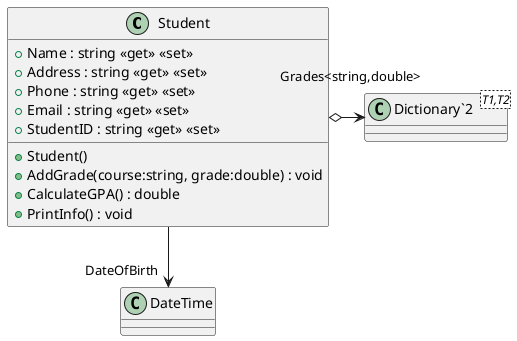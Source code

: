 @startuml
class Student {
    + Name : string <<get>> <<set>>
    + Address : string <<get>> <<set>>
    + Phone : string <<get>> <<set>>
    + Email : string <<get>> <<set>>
    + StudentID : string <<get>> <<set>>
    + Student()
    + AddGrade(course:string, grade:double) : void
    + CalculateGPA() : double
    + PrintInfo() : void
}
class "Dictionary`2"<T1,T2> {
}
Student --> "DateOfBirth" DateTime
Student o-> "Grades<string,double>" "Dictionary`2"
@enduml
